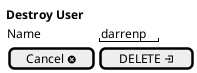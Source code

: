@startuml

salt
{
  **Destroy User**
  {
      Name | "darrenp"
      [ Cancel <&circle-x>] | [ DELETE <&account-login> ]
  }
}

@enduml
